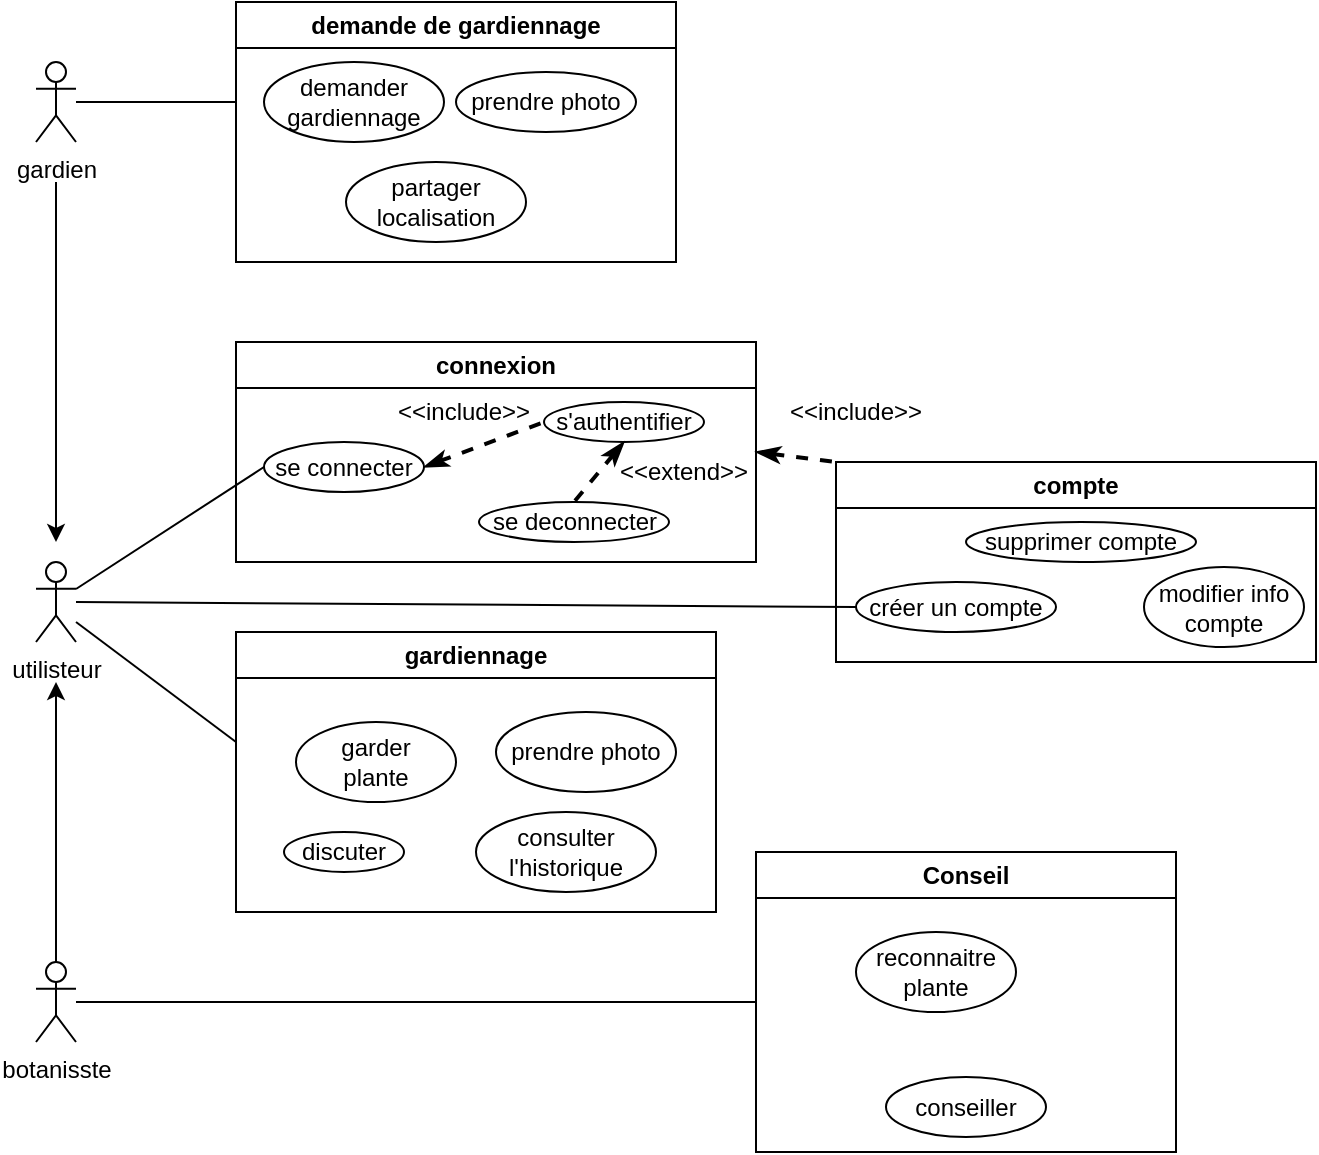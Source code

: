 <mxfile version="20.7.4" type="device"><diagram id="i_JFgGTP6RvTudkhViok" name="Page-1"><mxGraphModel dx="647" dy="752" grid="1" gridSize="10" guides="1" tooltips="1" connect="1" arrows="1" fold="1" page="1" pageScale="1" pageWidth="827" pageHeight="1169" math="0" shadow="0"><root><mxCell id="0"/><mxCell id="1" parent="0"/><mxCell id="durac-NHN5tvL9seGm9d-1" value="utilisteur" style="shape=umlActor;verticalLabelPosition=bottom;verticalAlign=top;html=1;outlineConnect=0;" parent="1" vertex="1"><mxGeometry x="40" y="320" width="20" height="40" as="geometry"/></mxCell><mxCell id="durac-NHN5tvL9seGm9d-2" value="botanisste" style="shape=umlActor;verticalLabelPosition=bottom;verticalAlign=top;html=1;outlineConnect=0;" parent="1" vertex="1"><mxGeometry x="40" y="520" width="20" height="40" as="geometry"/></mxCell><mxCell id="wB9dbpnbRJ8-yo2Vgvtf-10" value="" style="endArrow=none;html=1;rounded=0;entryX=0;entryY=0.5;entryDx=0;entryDy=0;" parent="1" source="durac-NHN5tvL9seGm9d-1" target="wB9dbpnbRJ8-yo2Vgvtf-4" edge="1"><mxGeometry width="50" height="50" relative="1" as="geometry"><mxPoint x="260" y="130" as="sourcePoint"/><mxPoint x="310" y="80" as="targetPoint"/></mxGeometry></mxCell><mxCell id="yts-1e17Awx4Jr2fFk9X-10" value="connexion" style="swimlane;whiteSpace=wrap;html=1;" parent="1" vertex="1"><mxGeometry x="140" y="210" width="260" height="110" as="geometry"/></mxCell><mxCell id="wB9dbpnbRJ8-yo2Vgvtf-8" value="s'authentifier" style="ellipse;whiteSpace=wrap;html=1;" parent="yts-1e17Awx4Jr2fFk9X-10" vertex="1"><mxGeometry x="154" y="30" width="80" height="20" as="geometry"/></mxCell><mxCell id="wB9dbpnbRJ8-yo2Vgvtf-15" value="se deconnecter" style="ellipse;whiteSpace=wrap;html=1;" parent="yts-1e17Awx4Jr2fFk9X-10" vertex="1"><mxGeometry x="121.5" y="80" width="95" height="20" as="geometry"/></mxCell><mxCell id="yts-1e17Awx4Jr2fFk9X-7" value="&amp;lt;&amp;lt;extend&amp;gt;&amp;gt;" style="text;html=1;strokeColor=none;fillColor=none;align=center;verticalAlign=middle;whiteSpace=wrap;rounded=0;" parent="yts-1e17Awx4Jr2fFk9X-10" vertex="1"><mxGeometry x="194" y="50" width="60" height="30" as="geometry"/></mxCell><mxCell id="yts-1e17Awx4Jr2fFk9X-2" value="&amp;lt;&amp;lt;include&amp;gt;&amp;gt;" style="text;html=1;strokeColor=none;fillColor=none;align=center;verticalAlign=middle;whiteSpace=wrap;rounded=0;" parent="yts-1e17Awx4Jr2fFk9X-10" vertex="1"><mxGeometry x="84" y="20" width="60" height="30" as="geometry"/></mxCell><mxCell id="wB9dbpnbRJ8-yo2Vgvtf-14" value="" style="endArrow=none;dashed=1;html=1;strokeWidth=2;rounded=0;entryX=0;entryY=0.5;entryDx=0;entryDy=0;exitX=1;exitY=0.5;exitDx=0;exitDy=0;startArrow=classicThin;startFill=1;" parent="yts-1e17Awx4Jr2fFk9X-10" source="wB9dbpnbRJ8-yo2Vgvtf-4" target="wB9dbpnbRJ8-yo2Vgvtf-8" edge="1"><mxGeometry width="50" height="50" relative="1" as="geometry"><mxPoint x="149" y="140" as="sourcePoint"/><mxPoint x="199" y="90" as="targetPoint"/></mxGeometry></mxCell><mxCell id="wB9dbpnbRJ8-yo2Vgvtf-4" value="se connecter" style="ellipse;whiteSpace=wrap;html=1;" parent="yts-1e17Awx4Jr2fFk9X-10" vertex="1"><mxGeometry x="14" y="50" width="80" height="25" as="geometry"/></mxCell><mxCell id="yts-1e17Awx4Jr2fFk9X-6" value="" style="endArrow=none;dashed=1;html=1;strokeWidth=2;rounded=0;entryX=0.5;entryY=0;entryDx=0;entryDy=0;exitX=0.5;exitY=1;exitDx=0;exitDy=0;startArrow=classicThin;startFill=1;" parent="yts-1e17Awx4Jr2fFk9X-10" source="wB9dbpnbRJ8-yo2Vgvtf-8" target="wB9dbpnbRJ8-yo2Vgvtf-15" edge="1"><mxGeometry width="50" height="50" relative="1" as="geometry"><mxPoint x="314" y="40" as="sourcePoint"/><mxPoint x="418" y="10" as="targetPoint"/></mxGeometry></mxCell><mxCell id="yts-1e17Awx4Jr2fFk9X-24" value="compte" style="swimlane;whiteSpace=wrap;html=1;" parent="1" vertex="1"><mxGeometry x="440" y="270" width="240" height="100" as="geometry"/></mxCell><mxCell id="wB9dbpnbRJ8-yo2Vgvtf-5" value="modifier info compte" style="ellipse;whiteSpace=wrap;html=1;" parent="yts-1e17Awx4Jr2fFk9X-24" vertex="1"><mxGeometry x="154" y="52.5" width="80" height="40" as="geometry"/></mxCell><mxCell id="wB9dbpnbRJ8-yo2Vgvtf-6" value="supprimer compte" style="ellipse;whiteSpace=wrap;html=1;" parent="yts-1e17Awx4Jr2fFk9X-24" vertex="1"><mxGeometry x="65" y="30" width="115" height="20" as="geometry"/></mxCell><mxCell id="wB9dbpnbRJ8-yo2Vgvtf-7" value="créer un compte" style="ellipse;whiteSpace=wrap;html=1;" parent="yts-1e17Awx4Jr2fFk9X-24" vertex="1"><mxGeometry x="10" y="60" width="100" height="25" as="geometry"/></mxCell><mxCell id="yts-1e17Awx4Jr2fFk9X-25" value="&amp;lt;&amp;lt;include&amp;gt;&amp;gt;" style="text;html=1;strokeColor=none;fillColor=none;align=center;verticalAlign=middle;whiteSpace=wrap;rounded=0;" parent="1" vertex="1"><mxGeometry x="420" y="230" width="60" height="30" as="geometry"/></mxCell><mxCell id="yts-1e17Awx4Jr2fFk9X-26" value="" style="endArrow=none;dashed=1;html=1;strokeWidth=2;rounded=0;entryX=0;entryY=0;entryDx=0;entryDy=0;exitX=1;exitY=0.5;exitDx=0;exitDy=0;startArrow=classicThin;startFill=1;" parent="1" source="yts-1e17Awx4Jr2fFk9X-10" target="yts-1e17Awx4Jr2fFk9X-24" edge="1"><mxGeometry width="50" height="50" relative="1" as="geometry"><mxPoint x="460" y="280" as="sourcePoint"/><mxPoint x="564" y="250" as="targetPoint"/></mxGeometry></mxCell><mxCell id="yts-1e17Awx4Jr2fFk9X-34" value="" style="endArrow=classic;html=1;rounded=0;startArrow=none;" parent="1" edge="1"><mxGeometry width="50" height="50" relative="1" as="geometry"><mxPoint x="50" y="130" as="sourcePoint"/><mxPoint x="50" y="310" as="targetPoint"/></mxGeometry></mxCell><mxCell id="yts-1e17Awx4Jr2fFk9X-36" value="" style="endArrow=classic;html=1;rounded=0;exitX=0.5;exitY=0;exitDx=0;exitDy=0;exitPerimeter=0;" parent="1" source="durac-NHN5tvL9seGm9d-2" edge="1"><mxGeometry width="50" height="50" relative="1" as="geometry"><mxPoint x="130" y="370" as="sourcePoint"/><mxPoint x="50" y="380" as="targetPoint"/></mxGeometry></mxCell><mxCell id="yts-1e17Awx4Jr2fFk9X-37" value="" style="endArrow=none;html=1;rounded=0;entryX=0;entryY=0.5;entryDx=0;entryDy=0;" parent="1" target="wB9dbpnbRJ8-yo2Vgvtf-7" edge="1"><mxGeometry width="50" height="50" relative="1" as="geometry"><mxPoint x="60" y="340" as="sourcePoint"/><mxPoint x="80" y="290" as="targetPoint"/></mxGeometry></mxCell><mxCell id="yts-1e17Awx4Jr2fFk9X-32" value="gardien&lt;br&gt;" style="shape=umlActor;verticalLabelPosition=bottom;verticalAlign=top;html=1;outlineConnect=0;" parent="1" vertex="1"><mxGeometry x="40" y="70" width="20" height="40" as="geometry"/></mxCell><mxCell id="yts-1e17Awx4Jr2fFk9X-45" value="" style="endArrow=none;html=1;rounded=0;exitX=0;exitY=0.5;exitDx=0;exitDy=0;" parent="1" source="yts-1e17Awx4Jr2fFk9X-64" target="durac-NHN5tvL9seGm9d-2" edge="1"><mxGeometry width="50" height="50" relative="1" as="geometry"><mxPoint x="330" y="675" as="sourcePoint"/><mxPoint x="480" y="620" as="targetPoint"/></mxGeometry></mxCell><mxCell id="yts-1e17Awx4Jr2fFk9X-50" value="" style="endArrow=none;html=1;rounded=0;" parent="1" edge="1"><mxGeometry width="50" height="50" relative="1" as="geometry"><mxPoint x="140" y="410" as="sourcePoint"/><mxPoint x="60" y="350" as="targetPoint"/><Array as="points"/></mxGeometry></mxCell><mxCell id="yts-1e17Awx4Jr2fFk9X-52" value="" style="endArrow=none;html=1;rounded=0;" parent="1" source="yts-1e17Awx4Jr2fFk9X-32" edge="1"><mxGeometry width="50" height="50" relative="1" as="geometry"><mxPoint x="76" y="149.087" as="sourcePoint"/><mxPoint x="140" y="90" as="targetPoint"/></mxGeometry></mxCell><mxCell id="yts-1e17Awx4Jr2fFk9X-59" value="gardiennage" style="swimlane;whiteSpace=wrap;html=1;" parent="1" vertex="1"><mxGeometry x="140" y="355" width="240" height="140" as="geometry"/></mxCell><mxCell id="yts-1e17Awx4Jr2fFk9X-53" value="consulter l'historique" style="ellipse;whiteSpace=wrap;html=1;" parent="yts-1e17Awx4Jr2fFk9X-59" vertex="1"><mxGeometry x="120" y="90" width="90" height="40" as="geometry"/></mxCell><mxCell id="yts-1e17Awx4Jr2fFk9X-57" value="discuter" style="ellipse;whiteSpace=wrap;html=1;" parent="yts-1e17Awx4Jr2fFk9X-59" vertex="1"><mxGeometry x="24" y="100" width="60" height="20" as="geometry"/></mxCell><mxCell id="yts-1e17Awx4Jr2fFk9X-48" value="prendre photo" style="ellipse;whiteSpace=wrap;html=1;" parent="yts-1e17Awx4Jr2fFk9X-59" vertex="1"><mxGeometry x="130" y="40" width="90" height="40" as="geometry"/></mxCell><mxCell id="yts-1e17Awx4Jr2fFk9X-49" value="garder&lt;br&gt;plante" style="ellipse;whiteSpace=wrap;html=1;" parent="yts-1e17Awx4Jr2fFk9X-59" vertex="1"><mxGeometry x="30" y="45" width="80" height="40" as="geometry"/></mxCell><mxCell id="yts-1e17Awx4Jr2fFk9X-63" value="demande de gardiennage" style="swimlane;whiteSpace=wrap;html=1;startSize=23;" parent="1" vertex="1"><mxGeometry x="140" y="40" width="220" height="130" as="geometry"/></mxCell><mxCell id="yts-1e17Awx4Jr2fFk9X-51" value="demander&lt;br&gt;gardiennage" style="ellipse;whiteSpace=wrap;html=1;" parent="yts-1e17Awx4Jr2fFk9X-63" vertex="1"><mxGeometry x="14" y="30" width="90" height="40" as="geometry"/></mxCell><mxCell id="yts-1e17Awx4Jr2fFk9X-54" value="prendre photo" style="ellipse;whiteSpace=wrap;html=1;" parent="yts-1e17Awx4Jr2fFk9X-63" vertex="1"><mxGeometry x="110" y="35" width="90" height="30" as="geometry"/></mxCell><mxCell id="yts-1e17Awx4Jr2fFk9X-60" value="partager localisation" style="ellipse;whiteSpace=wrap;html=1;" parent="yts-1e17Awx4Jr2fFk9X-63" vertex="1"><mxGeometry x="55" y="80" width="90" height="40" as="geometry"/></mxCell><mxCell id="yts-1e17Awx4Jr2fFk9X-64" value="Conseil" style="swimlane;whiteSpace=wrap;html=1;" parent="1" vertex="1"><mxGeometry x="400" y="465" width="210" height="150" as="geometry"/></mxCell><mxCell id="yts-1e17Awx4Jr2fFk9X-42" value="conseiller" style="ellipse;whiteSpace=wrap;html=1;" parent="yts-1e17Awx4Jr2fFk9X-64" vertex="1"><mxGeometry x="65" y="112.5" width="80" height="30" as="geometry"/></mxCell><mxCell id="yts-1e17Awx4Jr2fFk9X-55" value="reconnaitre&lt;br&gt;plante" style="ellipse;whiteSpace=wrap;html=1;" parent="yts-1e17Awx4Jr2fFk9X-64" vertex="1"><mxGeometry x="50" y="40" width="80" height="40" as="geometry"/></mxCell></root></mxGraphModel></diagram></mxfile>